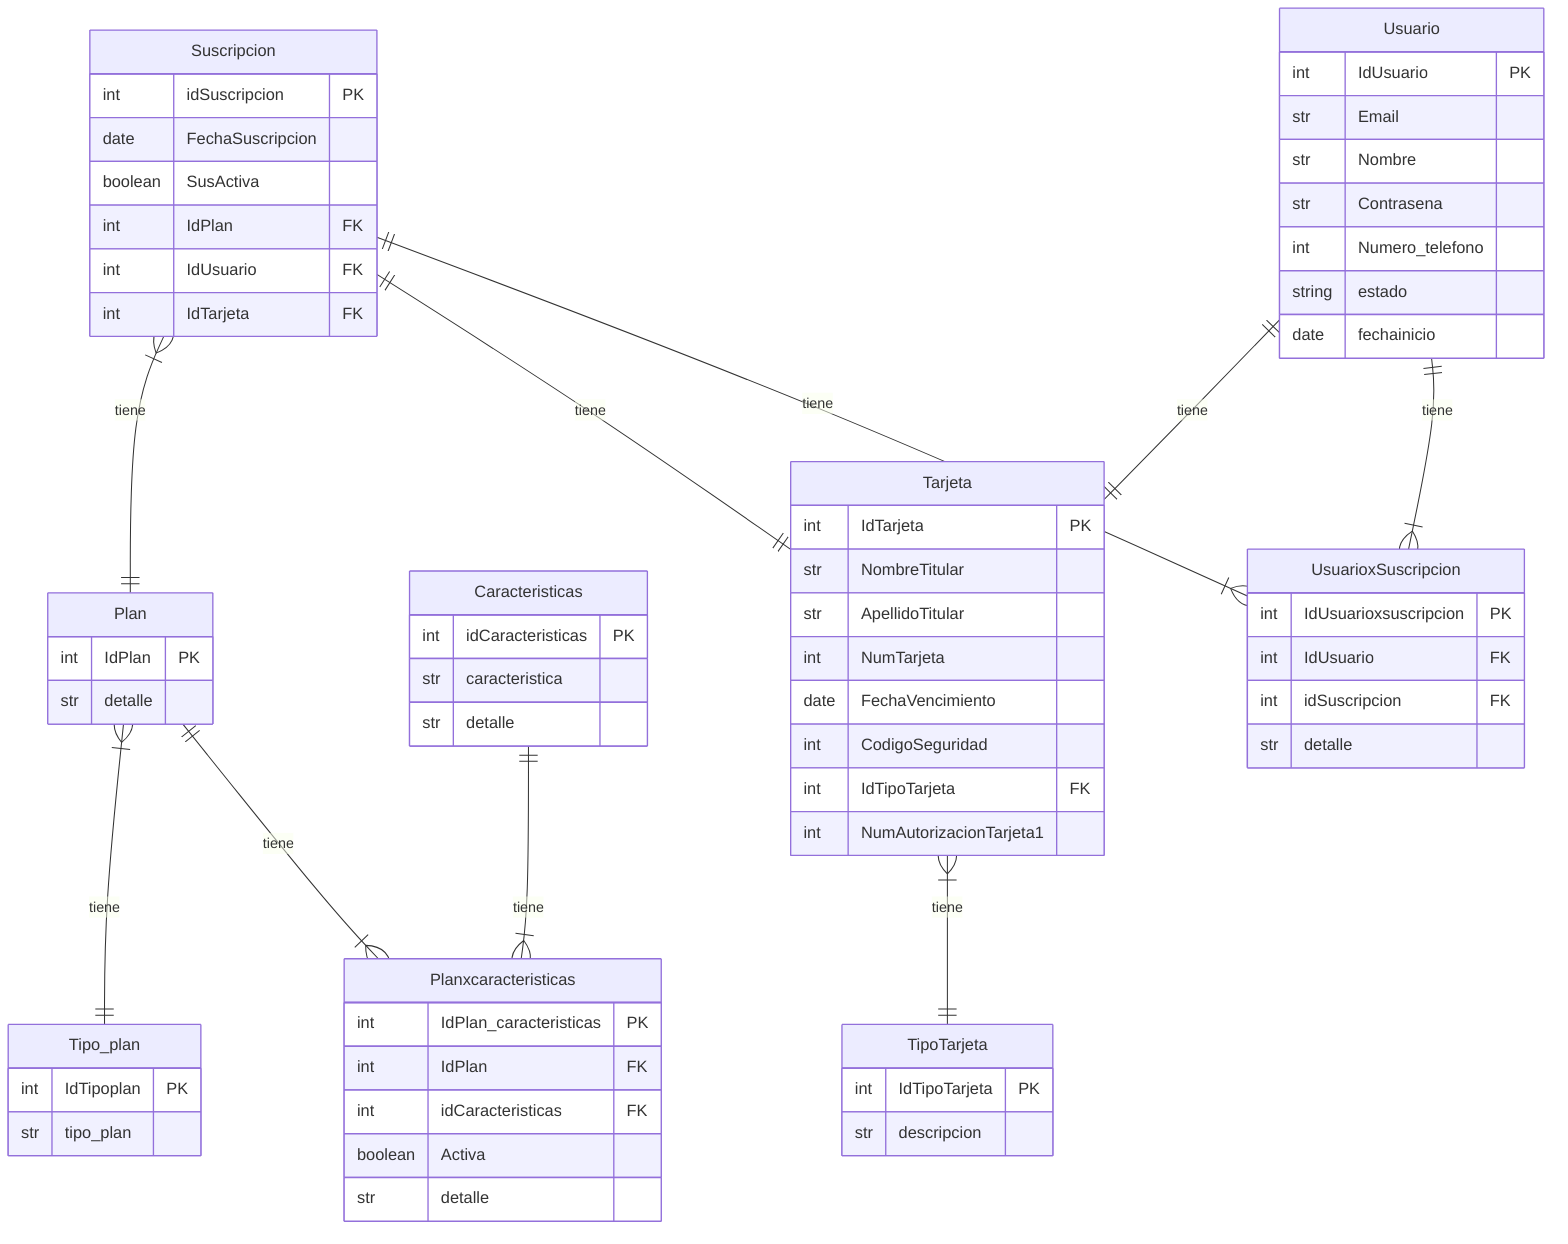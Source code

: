 erDiagram
    Usuario {
        int IdUsuario PK
        str Email
        str Nombre
        str Contrasena
        int Numero_telefono
        string estado
        date fechainicio
    }

    Plan {
        int IdPlan PK 
        str detalle
    }

    Caracteristicas {
        int idCaracteristicas PK
        str caracteristica
        str detalle
    }

    Tipo_plan {
        int IdTipoplan PK
        str tipo_plan
    }

    Tarjeta {
        int IdTarjeta PK
        str NombreTitular
        str ApellidoTitular
        int NumTarjeta
        date FechaVencimiento
        int CodigoSeguridad
        int IdTipoTarjeta FK
        int NumAutorizacionTarjeta1
    }

    TipoTarjeta {
        int IdTipoTarjeta PK
        str descripcion
    }

    Suscripcion {
        int idSuscripcion PK
        date FechaSuscripcion
        boolean SusActiva
        int IdPlan FK
        int IdUsuario FK
        int IdTarjeta FK
    }

    UsuarioxSuscripcion {
        int IdUsuarioxsuscripcion PK
        int IdUsuario FK
        int idSuscripcion FK
        str detalle
    }

    Planxcaracteristicas {
        int IdPlan_caracteristicas PK
        int IdPlan FK
        int idCaracteristicas FK
        boolean Activa
        str detalle
    }


    Usuario ||--|{ UsuarioxSuscripcion: tiene
    Suscripcion ||--|{ UsuarioxSuscripcion: tiene
    Plan ||--|{ Planxcaracteristicas: tiene
    Caracteristicas ||--|{ Planxcaracteristicas: tiene
    Suscripcion ||--|| Tarjeta: tiene
    Suscripcion }|--|| Plan: tiene
    Tarjeta }|--||  TipoTarjeta: tiene
    Plan }|--|| Tipo_plan: tiene
    Usuario ||--|| Tarjeta: tiene